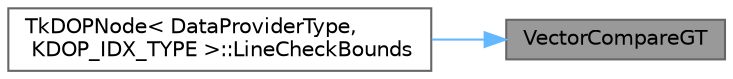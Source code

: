 digraph "VectorCompareGT"
{
 // INTERACTIVE_SVG=YES
 // LATEX_PDF_SIZE
  bgcolor="transparent";
  edge [fontname=Helvetica,fontsize=10,labelfontname=Helvetica,labelfontsize=10];
  node [fontname=Helvetica,fontsize=10,shape=box,height=0.2,width=0.4];
  rankdir="RL";
  Node1 [id="Node000001",label="VectorCompareGT",height=0.2,width=0.4,color="gray40", fillcolor="grey60", style="filled", fontcolor="black",tooltip="Creates a four-part mask based on component-wise > compares of the input vectors."];
  Node1 -> Node2 [id="edge1_Node000001_Node000002",dir="back",color="steelblue1",style="solid",tooltip=" "];
  Node2 [id="Node000002",label="TkDOPNode\< DataProviderType,\l KDOP_IDX_TYPE \>::LineCheckBounds",height=0.2,width=0.4,color="grey40", fillcolor="white", style="filled",URL="$da/d46/structTkDOPNode.html#aa1755d0e624269018a316198f37f6d35",tooltip=" "];
}
